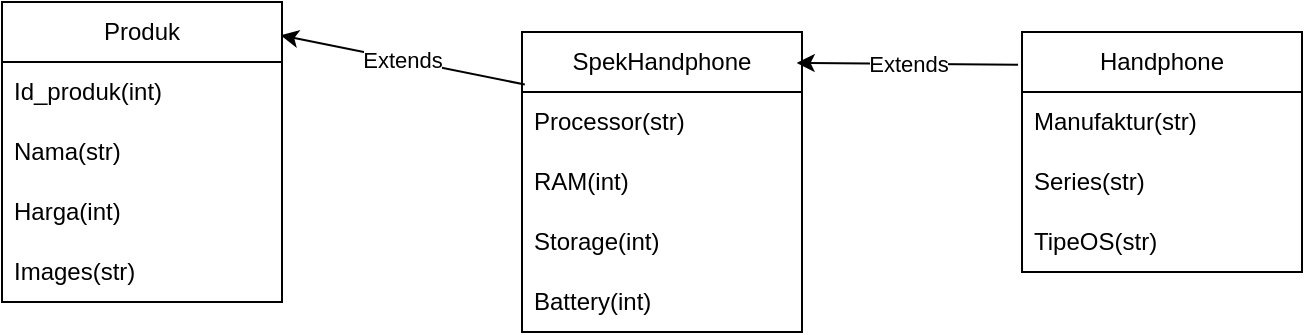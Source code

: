 <mxfile version="27.0.5">
  <diagram name="Page-1" id="b_DYgaTlEaJfqGsg7pIw">
    <mxGraphModel dx="786" dy="516" grid="1" gridSize="10" guides="1" tooltips="1" connect="1" arrows="1" fold="1" page="1" pageScale="1" pageWidth="850" pageHeight="1100" math="0" shadow="0">
      <root>
        <mxCell id="0" />
        <mxCell id="1" parent="0" />
        <mxCell id="KPLLE-NeSLbvwShS_ed7-1" value="Handphone" style="swimlane;fontStyle=0;childLayout=stackLayout;horizontal=1;startSize=30;horizontalStack=0;resizeParent=1;resizeParentMax=0;resizeLast=0;collapsible=1;marginBottom=0;whiteSpace=wrap;html=1;" parent="1" vertex="1">
          <mxGeometry x="590" y="205" width="140" height="120" as="geometry">
            <mxRectangle x="590" y="205" width="100" height="30" as="alternateBounds" />
          </mxGeometry>
        </mxCell>
        <mxCell id="KPLLE-NeSLbvwShS_ed7-2" value="Manufaktur(str)" style="text;strokeColor=none;fillColor=none;align=left;verticalAlign=middle;spacingLeft=4;spacingRight=4;overflow=hidden;points=[[0,0.5],[1,0.5]];portConstraint=eastwest;rotatable=0;whiteSpace=wrap;html=1;" parent="KPLLE-NeSLbvwShS_ed7-1" vertex="1">
          <mxGeometry y="30" width="140" height="30" as="geometry" />
        </mxCell>
        <mxCell id="KPLLE-NeSLbvwShS_ed7-4" value="Series(str)" style="text;strokeColor=none;fillColor=none;align=left;verticalAlign=middle;spacingLeft=4;spacingRight=4;overflow=hidden;points=[[0,0.5],[1,0.5]];portConstraint=eastwest;rotatable=0;whiteSpace=wrap;html=1;" parent="KPLLE-NeSLbvwShS_ed7-1" vertex="1">
          <mxGeometry y="60" width="140" height="30" as="geometry" />
        </mxCell>
        <mxCell id="KPLLE-NeSLbvwShS_ed7-3" value="TipeOS(str)" style="text;strokeColor=none;fillColor=none;align=left;verticalAlign=middle;spacingLeft=4;spacingRight=4;overflow=hidden;points=[[0,0.5],[1,0.5]];portConstraint=eastwest;rotatable=0;whiteSpace=wrap;html=1;" parent="KPLLE-NeSLbvwShS_ed7-1" vertex="1">
          <mxGeometry y="90" width="140" height="30" as="geometry" />
        </mxCell>
        <mxCell id="KPLLE-NeSLbvwShS_ed7-5" value="SpekHandphone" style="swimlane;fontStyle=0;childLayout=stackLayout;horizontal=1;startSize=30;horizontalStack=0;resizeParent=1;resizeParentMax=0;resizeLast=0;collapsible=1;marginBottom=0;whiteSpace=wrap;html=1;" parent="1" vertex="1">
          <mxGeometry x="340" y="205" width="140" height="150" as="geometry" />
        </mxCell>
        <mxCell id="KPLLE-NeSLbvwShS_ed7-6" value="Processor(str)" style="text;strokeColor=none;fillColor=none;align=left;verticalAlign=middle;spacingLeft=4;spacingRight=4;overflow=hidden;points=[[0,0.5],[1,0.5]];portConstraint=eastwest;rotatable=0;whiteSpace=wrap;html=1;" parent="KPLLE-NeSLbvwShS_ed7-5" vertex="1">
          <mxGeometry y="30" width="140" height="30" as="geometry" />
        </mxCell>
        <mxCell id="KPLLE-NeSLbvwShS_ed7-7" value="RAM(int)" style="text;strokeColor=none;fillColor=none;align=left;verticalAlign=middle;spacingLeft=4;spacingRight=4;overflow=hidden;points=[[0,0.5],[1,0.5]];portConstraint=eastwest;rotatable=0;whiteSpace=wrap;html=1;" parent="KPLLE-NeSLbvwShS_ed7-5" vertex="1">
          <mxGeometry y="60" width="140" height="30" as="geometry" />
        </mxCell>
        <mxCell id="KPLLE-NeSLbvwShS_ed7-8" value="Storage(int)" style="text;strokeColor=none;fillColor=none;align=left;verticalAlign=middle;spacingLeft=4;spacingRight=4;overflow=hidden;points=[[0,0.5],[1,0.5]];portConstraint=eastwest;rotatable=0;whiteSpace=wrap;html=1;" parent="KPLLE-NeSLbvwShS_ed7-5" vertex="1">
          <mxGeometry y="90" width="140" height="30" as="geometry" />
        </mxCell>
        <mxCell id="_bSVmLhpM3Q1GpuMXTL9-8" value="Battery(int)" style="text;strokeColor=none;fillColor=none;align=left;verticalAlign=middle;spacingLeft=4;spacingRight=4;overflow=hidden;points=[[0,0.5],[1,0.5]];portConstraint=eastwest;rotatable=0;whiteSpace=wrap;html=1;" vertex="1" parent="KPLLE-NeSLbvwShS_ed7-5">
          <mxGeometry y="120" width="140" height="30" as="geometry" />
        </mxCell>
        <mxCell id="KPLLE-NeSLbvwShS_ed7-9" value="Produk" style="swimlane;fontStyle=0;childLayout=stackLayout;horizontal=1;startSize=30;horizontalStack=0;resizeParent=1;resizeParentMax=0;resizeLast=0;collapsible=1;marginBottom=0;whiteSpace=wrap;html=1;" parent="1" vertex="1">
          <mxGeometry x="80" y="190" width="140" height="150" as="geometry" />
        </mxCell>
        <mxCell id="KPLLE-NeSLbvwShS_ed7-10" value="Id_produk(int)" style="text;strokeColor=none;fillColor=none;align=left;verticalAlign=middle;spacingLeft=4;spacingRight=4;overflow=hidden;points=[[0,0.5],[1,0.5]];portConstraint=eastwest;rotatable=0;whiteSpace=wrap;html=1;" parent="KPLLE-NeSLbvwShS_ed7-9" vertex="1">
          <mxGeometry y="30" width="140" height="30" as="geometry" />
        </mxCell>
        <mxCell id="KPLLE-NeSLbvwShS_ed7-11" value="Nama(str)" style="text;strokeColor=none;fillColor=none;align=left;verticalAlign=middle;spacingLeft=4;spacingRight=4;overflow=hidden;points=[[0,0.5],[1,0.5]];portConstraint=eastwest;rotatable=0;whiteSpace=wrap;html=1;" parent="KPLLE-NeSLbvwShS_ed7-9" vertex="1">
          <mxGeometry y="60" width="140" height="30" as="geometry" />
        </mxCell>
        <mxCell id="KPLLE-NeSLbvwShS_ed7-12" value="Harga(int)" style="text;strokeColor=none;fillColor=none;align=left;verticalAlign=middle;spacingLeft=4;spacingRight=4;overflow=hidden;points=[[0,0.5],[1,0.5]];portConstraint=eastwest;rotatable=0;whiteSpace=wrap;html=1;" parent="KPLLE-NeSLbvwShS_ed7-9" vertex="1">
          <mxGeometry y="90" width="140" height="30" as="geometry" />
        </mxCell>
        <mxCell id="_bSVmLhpM3Q1GpuMXTL9-1" value="Images(str)" style="text;strokeColor=none;fillColor=none;align=left;verticalAlign=middle;spacingLeft=4;spacingRight=4;overflow=hidden;points=[[0,0.5],[1,0.5]];portConstraint=eastwest;rotatable=0;whiteSpace=wrap;html=1;" vertex="1" parent="KPLLE-NeSLbvwShS_ed7-9">
          <mxGeometry y="120" width="140" height="30" as="geometry" />
        </mxCell>
        <mxCell id="_bSVmLhpM3Q1GpuMXTL9-2" value="" style="endArrow=classic;html=1;rounded=0;entryX=0.995;entryY=0.111;entryDx=0;entryDy=0;entryPerimeter=0;exitX=0.01;exitY=0.175;exitDx=0;exitDy=0;exitPerimeter=0;" edge="1" parent="1" source="KPLLE-NeSLbvwShS_ed7-5" target="KPLLE-NeSLbvwShS_ed7-9">
          <mxGeometry relative="1" as="geometry">
            <mxPoint x="240" y="280" as="sourcePoint" />
            <mxPoint x="340" y="280" as="targetPoint" />
          </mxGeometry>
        </mxCell>
        <mxCell id="_bSVmLhpM3Q1GpuMXTL9-3" value="Extends" style="edgeLabel;resizable=0;html=1;;align=center;verticalAlign=middle;" connectable="0" vertex="1" parent="_bSVmLhpM3Q1GpuMXTL9-2">
          <mxGeometry relative="1" as="geometry" />
        </mxCell>
        <mxCell id="_bSVmLhpM3Q1GpuMXTL9-5" value="" style="endArrow=classic;html=1;rounded=0;entryX=0.981;entryY=0.103;entryDx=0;entryDy=0;exitX=-0.014;exitY=0.136;exitDx=0;exitDy=0;entryPerimeter=0;exitPerimeter=0;" edge="1" parent="1" source="KPLLE-NeSLbvwShS_ed7-1" target="KPLLE-NeSLbvwShS_ed7-5">
          <mxGeometry relative="1" as="geometry">
            <mxPoint x="593" y="321" as="sourcePoint" />
            <mxPoint x="470" y="320" as="targetPoint" />
          </mxGeometry>
        </mxCell>
        <mxCell id="_bSVmLhpM3Q1GpuMXTL9-6" value="Extends" style="edgeLabel;resizable=0;html=1;;align=center;verticalAlign=middle;" connectable="0" vertex="1" parent="_bSVmLhpM3Q1GpuMXTL9-5">
          <mxGeometry relative="1" as="geometry" />
        </mxCell>
      </root>
    </mxGraphModel>
  </diagram>
</mxfile>

